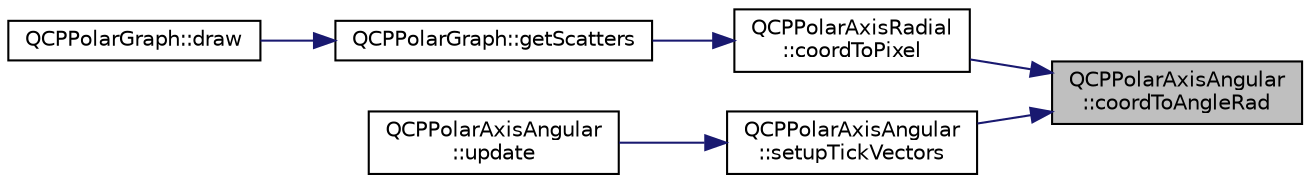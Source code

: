 digraph "QCPPolarAxisAngular::coordToAngleRad"
{
 // LATEX_PDF_SIZE
  edge [fontname="Helvetica",fontsize="10",labelfontname="Helvetica",labelfontsize="10"];
  node [fontname="Helvetica",fontsize="10",shape=record];
  rankdir="RL";
  Node1 [label="QCPPolarAxisAngular\l::coordToAngleRad",height=0.2,width=0.4,color="black", fillcolor="grey75", style="filled", fontcolor="black",tooltip=" "];
  Node1 -> Node2 [dir="back",color="midnightblue",fontsize="10",style="solid",fontname="Helvetica"];
  Node2 [label="QCPPolarAxisRadial\l::coordToPixel",height=0.2,width=0.4,color="black", fillcolor="white", style="filled",URL="$classQCPPolarAxisRadial.html#aefdabcfe67456fad76fdf9733e8d444e",tooltip=" "];
  Node2 -> Node3 [dir="back",color="midnightblue",fontsize="10",style="solid",fontname="Helvetica"];
  Node3 [label="QCPPolarGraph::getScatters",height=0.2,width=0.4,color="black", fillcolor="white", style="filled",URL="$classQCPPolarGraph.html#ad6330a4bcd3c3263047ac05eaca3711f",tooltip=" "];
  Node3 -> Node4 [dir="back",color="midnightblue",fontsize="10",style="solid",fontname="Helvetica"];
  Node4 [label="QCPPolarGraph::draw",height=0.2,width=0.4,color="black", fillcolor="white", style="filled",URL="$classQCPPolarGraph.html#a2a053fc53b7945cd2e3b93cef9cade9a",tooltip=" "];
  Node1 -> Node5 [dir="back",color="midnightblue",fontsize="10",style="solid",fontname="Helvetica"];
  Node5 [label="QCPPolarAxisAngular\l::setupTickVectors",height=0.2,width=0.4,color="black", fillcolor="white", style="filled",URL="$classQCPPolarAxisAngular.html#a7c0b6a474a7d35f38e140c73bb8aa503",tooltip=" "];
  Node5 -> Node6 [dir="back",color="midnightblue",fontsize="10",style="solid",fontname="Helvetica"];
  Node6 [label="QCPPolarAxisAngular\l::update",height=0.2,width=0.4,color="black", fillcolor="white", style="filled",URL="$classQCPPolarAxisAngular.html#a9f2dfb377cdf3ce22a451fa9d3ab47e6",tooltip=" "];
}
